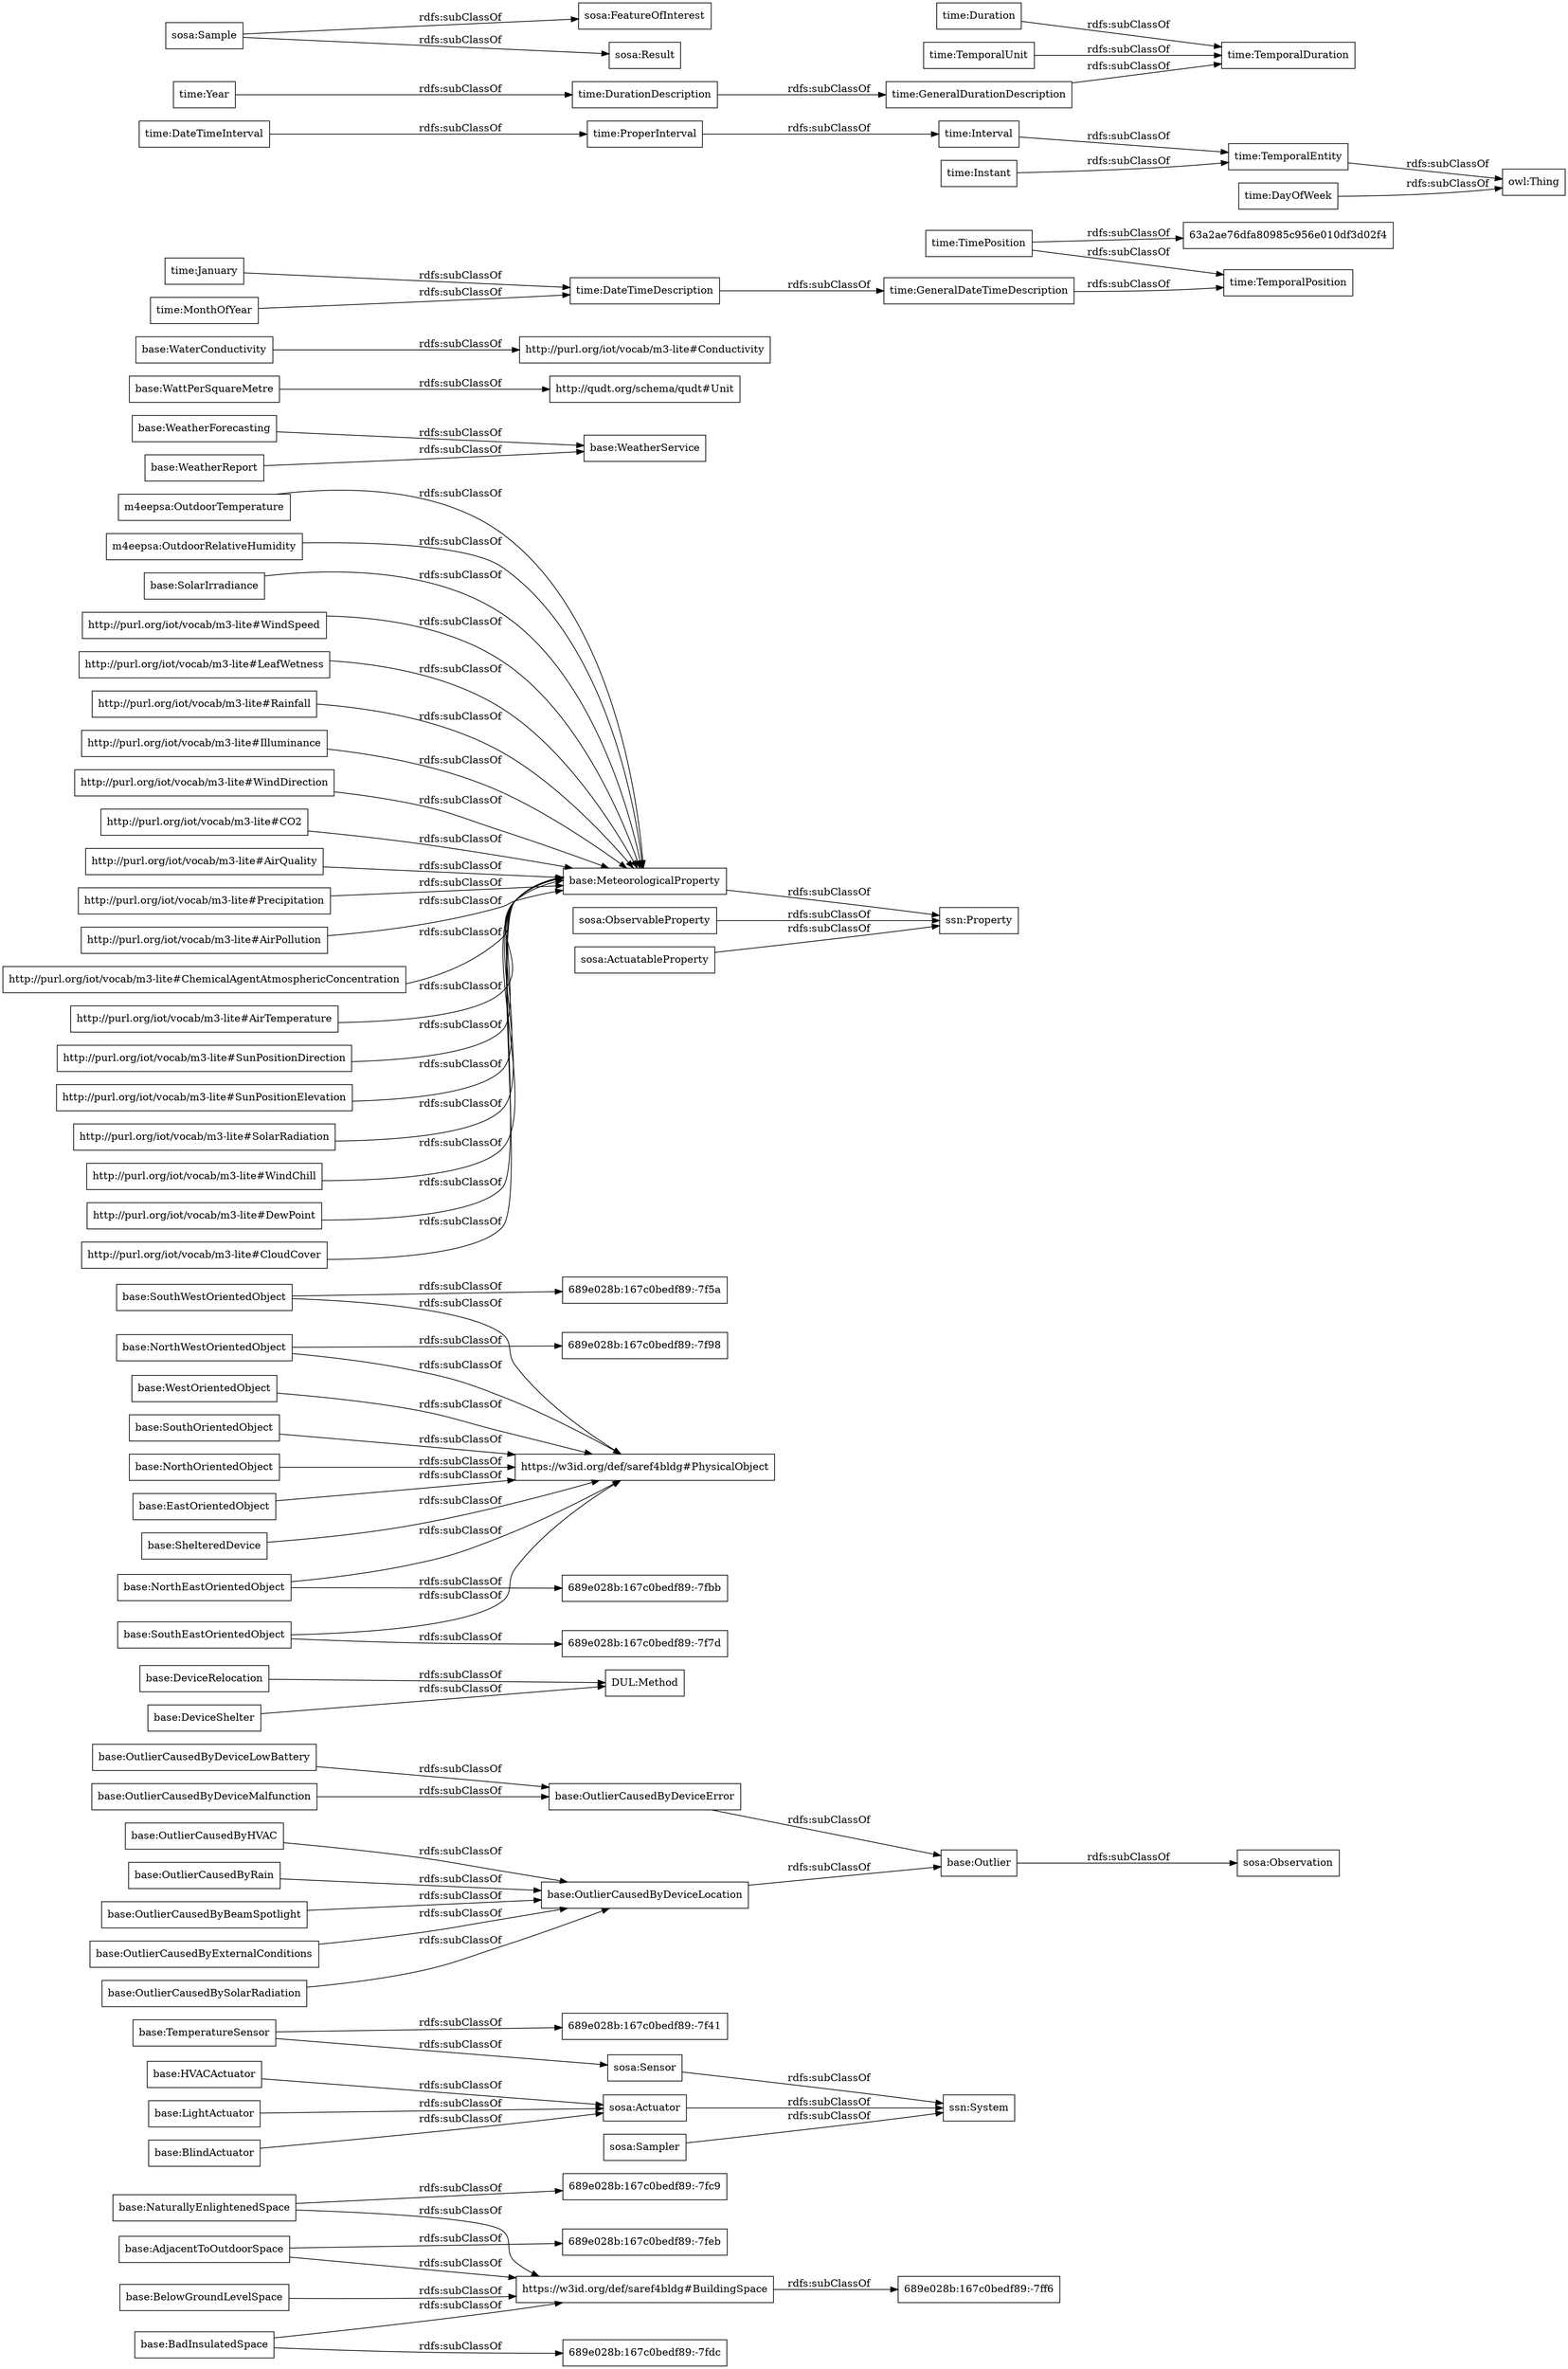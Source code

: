 digraph ar2dtool_diagram { 
rankdir=LR;
size="1000"
node [shape = rectangle, color="black"]; "689e028b:167c0bedf89:-7fc9" "base:TemperatureSensor" "base:BelowGroundLevelSpace" "689e028b:167c0bedf89:-7feb" "base:OutlierCausedByDeviceMalfunction" "base:DeviceRelocation" "689e028b:167c0bedf89:-7f5a" "m4eepsa:OutdoorTemperature" "base:NorthWestOrientedObject" "base:SouthOrientedObject" "base:NorthEastOrientedObject" "base:Outlier" "m4eepsa:OutdoorRelativeHumidity" "base:WeatherService" "base:AdjacentToOutdoorSpace" "689e028b:167c0bedf89:-7fbb" "base:EastOrientedObject" "base:OutlierCausedByDeviceLocation" "base:MeteorologicalProperty" "base:BadInsulatedSpace" "base:OutlierCausedByRain" "base:HVACActuator" "base:WestOrientedObject" "base:WattPerSquareMetre" "base:OutlierCausedByBeamSpotlight" "base:OutlierCausedByExternalConditions" "689e028b:167c0bedf89:-7f98" "base:LightActuator" "base:SolarIrradiance" "base:BlindActuator" "DUL:Method" "base:NorthOrientedObject" "base:DeviceShelter" "base:WeatherForecasting" "base:WaterConductivity" "689e028b:167c0bedf89:-7fdc" "689e028b:167c0bedf89:-7ff6" "base:OutlierCausedBySolarRadiation" "base:OutlierCausedByDeviceLowBattery" "base:NaturallyEnlightenedSpace" "base:WeatherReport" "base:ShelteredDevice" "base:SouthWestOrientedObject" "689e028b:167c0bedf89:-7f41" "base:OutlierCausedByDeviceError" "689e028b:167c0bedf89:-7f7d" "base:SouthEastOrientedObject" "base:OutlierCausedByHVAC" "sosa:Observation" "ssn:Property" "ssn:System" "time:GeneralDateTimeDescription" "time:DateTimeInterval" "time:DurationDescription" "63a2ae76dfa80985c956e010df3d02f4" "time:TemporalDuration" "time:Duration" "time:GeneralDurationDescription" "time:January" "time:ProperInterval" "time:TimePosition" "time:TemporalPosition" "time:Interval" "time:TemporalEntity" "time:Year" "time:MonthOfYear" "time:DateTimeDescription" "time:TemporalUnit" "time:Instant" "time:DayOfWeek" "sosa:ObservableProperty" "sosa:FeatureOfInterest" "sosa:ActuatableProperty" "sosa:Actuator" "sosa:Sample" "sosa:Sensor" "sosa:Result" "sosa:Sampler" ; /*classes style*/
	"time:DateTimeDescription" -> "time:GeneralDateTimeDescription" [ label = "rdfs:subClassOf" ];
	"http://purl.org/iot/vocab/m3-lite#WindSpeed" -> "base:MeteorologicalProperty" [ label = "rdfs:subClassOf" ];
	"http://purl.org/iot/vocab/m3-lite#LeafWetness" -> "base:MeteorologicalProperty" [ label = "rdfs:subClassOf" ];
	"base:WeatherReport" -> "base:WeatherService" [ label = "rdfs:subClassOf" ];
	"time:Instant" -> "time:TemporalEntity" [ label = "rdfs:subClassOf" ];
	"base:OutlierCausedByExternalConditions" -> "base:OutlierCausedByDeviceLocation" [ label = "rdfs:subClassOf" ];
	"base:OutlierCausedByRain" -> "base:OutlierCausedByDeviceLocation" [ label = "rdfs:subClassOf" ];
	"base:Outlier" -> "sosa:Observation" [ label = "rdfs:subClassOf" ];
	"sosa:Sampler" -> "ssn:System" [ label = "rdfs:subClassOf" ];
	"base:NaturallyEnlightenedSpace" -> "689e028b:167c0bedf89:-7fc9" [ label = "rdfs:subClassOf" ];
	"base:NaturallyEnlightenedSpace" -> "https://w3id.org/def/saref4bldg#BuildingSpace" [ label = "rdfs:subClassOf" ];
	"base:DeviceShelter" -> "DUL:Method" [ label = "rdfs:subClassOf" ];
	"time:ProperInterval" -> "time:Interval" [ label = "rdfs:subClassOf" ];
	"base:NorthEastOrientedObject" -> "689e028b:167c0bedf89:-7fbb" [ label = "rdfs:subClassOf" ];
	"base:NorthEastOrientedObject" -> "https://w3id.org/def/saref4bldg#PhysicalObject" [ label = "rdfs:subClassOf" ];
	"base:LightActuator" -> "sosa:Actuator" [ label = "rdfs:subClassOf" ];
	"http://purl.org/iot/vocab/m3-lite#Rainfall" -> "base:MeteorologicalProperty" [ label = "rdfs:subClassOf" ];
	"base:OutlierCausedByHVAC" -> "base:OutlierCausedByDeviceLocation" [ label = "rdfs:subClassOf" ];
	"base:SouthOrientedObject" -> "https://w3id.org/def/saref4bldg#PhysicalObject" [ label = "rdfs:subClassOf" ];
	"sosa:Actuator" -> "ssn:System" [ label = "rdfs:subClassOf" ];
	"https://w3id.org/def/saref4bldg#BuildingSpace" -> "689e028b:167c0bedf89:-7ff6" [ label = "rdfs:subClassOf" ];
	"time:MonthOfYear" -> "time:DateTimeDescription" [ label = "rdfs:subClassOf" ];
	"sosa:Sample" -> "sosa:Result" [ label = "rdfs:subClassOf" ];
	"sosa:Sample" -> "sosa:FeatureOfInterest" [ label = "rdfs:subClassOf" ];
	"http://purl.org/iot/vocab/m3-lite#Illuminance" -> "base:MeteorologicalProperty" [ label = "rdfs:subClassOf" ];
	"base:OutlierCausedByDeviceLocation" -> "base:Outlier" [ label = "rdfs:subClassOf" ];
	"http://purl.org/iot/vocab/m3-lite#WindDirection" -> "base:MeteorologicalProperty" [ label = "rdfs:subClassOf" ];
	"http://purl.org/iot/vocab/m3-lite#CO2" -> "base:MeteorologicalProperty" [ label = "rdfs:subClassOf" ];
	"base:NorthOrientedObject" -> "https://w3id.org/def/saref4bldg#PhysicalObject" [ label = "rdfs:subClassOf" ];
	"base:EastOrientedObject" -> "https://w3id.org/def/saref4bldg#PhysicalObject" [ label = "rdfs:subClassOf" ];
	"base:WaterConductivity" -> "http://purl.org/iot/vocab/m3-lite#Conductivity" [ label = "rdfs:subClassOf" ];
	"m4eepsa:OutdoorRelativeHumidity" -> "base:MeteorologicalProperty" [ label = "rdfs:subClassOf" ];
	"base:AdjacentToOutdoorSpace" -> "689e028b:167c0bedf89:-7feb" [ label = "rdfs:subClassOf" ];
	"base:AdjacentToOutdoorSpace" -> "https://w3id.org/def/saref4bldg#BuildingSpace" [ label = "rdfs:subClassOf" ];
	"http://purl.org/iot/vocab/m3-lite#AirQuality" -> "base:MeteorologicalProperty" [ label = "rdfs:subClassOf" ];
	"time:Duration" -> "time:TemporalDuration" [ label = "rdfs:subClassOf" ];
	"base:NorthWestOrientedObject" -> "689e028b:167c0bedf89:-7f98" [ label = "rdfs:subClassOf" ];
	"base:NorthWestOrientedObject" -> "https://w3id.org/def/saref4bldg#PhysicalObject" [ label = "rdfs:subClassOf" ];
	"base:WeatherForecasting" -> "base:WeatherService" [ label = "rdfs:subClassOf" ];
	"sosa:Sensor" -> "ssn:System" [ label = "rdfs:subClassOf" ];
	"http://purl.org/iot/vocab/m3-lite#Precipitation" -> "base:MeteorologicalProperty" [ label = "rdfs:subClassOf" ];
	"base:OutlierCausedByDeviceError" -> "base:Outlier" [ label = "rdfs:subClassOf" ];
	"http://purl.org/iot/vocab/m3-lite#AirPollution" -> "base:MeteorologicalProperty" [ label = "rdfs:subClassOf" ];
	"base:OutlierCausedByDeviceMalfunction" -> "base:OutlierCausedByDeviceError" [ label = "rdfs:subClassOf" ];
	"base:OutlierCausedBySolarRadiation" -> "base:OutlierCausedByDeviceLocation" [ label = "rdfs:subClassOf" ];
	"base:HVACActuator" -> "sosa:Actuator" [ label = "rdfs:subClassOf" ];
	"time:TimePosition" -> "63a2ae76dfa80985c956e010df3d02f4" [ label = "rdfs:subClassOf" ];
	"time:TimePosition" -> "time:TemporalPosition" [ label = "rdfs:subClassOf" ];
	"http://purl.org/iot/vocab/m3-lite#ChemicalAgentAtmosphericConcentration" -> "base:MeteorologicalProperty" [ label = "rdfs:subClassOf" ];
	"time:TemporalEntity" -> "owl:Thing" [ label = "rdfs:subClassOf" ];
	"m4eepsa:OutdoorTemperature" -> "base:MeteorologicalProperty" [ label = "rdfs:subClassOf" ];
	"base:WestOrientedObject" -> "https://w3id.org/def/saref4bldg#PhysicalObject" [ label = "rdfs:subClassOf" ];
	"base:SouthEastOrientedObject" -> "689e028b:167c0bedf89:-7f7d" [ label = "rdfs:subClassOf" ];
	"base:SouthEastOrientedObject" -> "https://w3id.org/def/saref4bldg#PhysicalObject" [ label = "rdfs:subClassOf" ];
	"http://purl.org/iot/vocab/m3-lite#AirTemperature" -> "base:MeteorologicalProperty" [ label = "rdfs:subClassOf" ];
	"base:TemperatureSensor" -> "689e028b:167c0bedf89:-7f41" [ label = "rdfs:subClassOf" ];
	"base:TemperatureSensor" -> "sosa:Sensor" [ label = "rdfs:subClassOf" ];
	"time:GeneralDurationDescription" -> "time:TemporalDuration" [ label = "rdfs:subClassOf" ];
	"http://purl.org/iot/vocab/m3-lite#SunPositionDirection" -> "base:MeteorologicalProperty" [ label = "rdfs:subClassOf" ];
	"base:OutlierCausedByBeamSpotlight" -> "base:OutlierCausedByDeviceLocation" [ label = "rdfs:subClassOf" ];
	"base:ShelteredDevice" -> "https://w3id.org/def/saref4bldg#PhysicalObject" [ label = "rdfs:subClassOf" ];
	"http://purl.org/iot/vocab/m3-lite#SunPositionElevation" -> "base:MeteorologicalProperty" [ label = "rdfs:subClassOf" ];
	"time:DateTimeInterval" -> "time:ProperInterval" [ label = "rdfs:subClassOf" ];
	"base:WattPerSquareMetre" -> "http://qudt.org/schema/qudt#Unit" [ label = "rdfs:subClassOf" ];
	"base:BelowGroundLevelSpace" -> "https://w3id.org/def/saref4bldg#BuildingSpace" [ label = "rdfs:subClassOf" ];
	"base:OutlierCausedByDeviceLowBattery" -> "base:OutlierCausedByDeviceError" [ label = "rdfs:subClassOf" ];
	"time:Interval" -> "time:TemporalEntity" [ label = "rdfs:subClassOf" ];
	"time:GeneralDateTimeDescription" -> "time:TemporalPosition" [ label = "rdfs:subClassOf" ];
	"base:SolarIrradiance" -> "base:MeteorologicalProperty" [ label = "rdfs:subClassOf" ];
	"base:MeteorologicalProperty" -> "ssn:Property" [ label = "rdfs:subClassOf" ];
	"time:January" -> "time:DateTimeDescription" [ label = "rdfs:subClassOf" ];
	"time:DayOfWeek" -> "owl:Thing" [ label = "rdfs:subClassOf" ];
	"base:SouthWestOrientedObject" -> "689e028b:167c0bedf89:-7f5a" [ label = "rdfs:subClassOf" ];
	"base:SouthWestOrientedObject" -> "https://w3id.org/def/saref4bldg#PhysicalObject" [ label = "rdfs:subClassOf" ];
	"time:Year" -> "time:DurationDescription" [ label = "rdfs:subClassOf" ];
	"http://purl.org/iot/vocab/m3-lite#SolarRadiation" -> "base:MeteorologicalProperty" [ label = "rdfs:subClassOf" ];
	"time:DurationDescription" -> "time:GeneralDurationDescription" [ label = "rdfs:subClassOf" ];
	"http://purl.org/iot/vocab/m3-lite#WindChill" -> "base:MeteorologicalProperty" [ label = "rdfs:subClassOf" ];
	"base:BadInsulatedSpace" -> "689e028b:167c0bedf89:-7fdc" [ label = "rdfs:subClassOf" ];
	"base:BadInsulatedSpace" -> "https://w3id.org/def/saref4bldg#BuildingSpace" [ label = "rdfs:subClassOf" ];
	"base:BlindActuator" -> "sosa:Actuator" [ label = "rdfs:subClassOf" ];
	"time:TemporalUnit" -> "time:TemporalDuration" [ label = "rdfs:subClassOf" ];
	"sosa:ObservableProperty" -> "ssn:Property" [ label = "rdfs:subClassOf" ];
	"http://purl.org/iot/vocab/m3-lite#DewPoint" -> "base:MeteorologicalProperty" [ label = "rdfs:subClassOf" ];
	"base:DeviceRelocation" -> "DUL:Method" [ label = "rdfs:subClassOf" ];
	"http://purl.org/iot/vocab/m3-lite#CloudCover" -> "base:MeteorologicalProperty" [ label = "rdfs:subClassOf" ];
	"sosa:ActuatableProperty" -> "ssn:Property" [ label = "rdfs:subClassOf" ];

}
